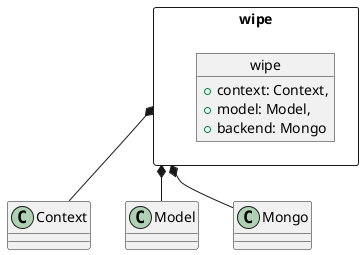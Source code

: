 @startuml
package wipe <<Rectangle>> {

    object wipe {
        +context: Context,
        +model: Model,
        +backend: Mongo
    }
}

wipe *-- Context
wipe *-- Model
wipe *-- Mongo
@enduml

